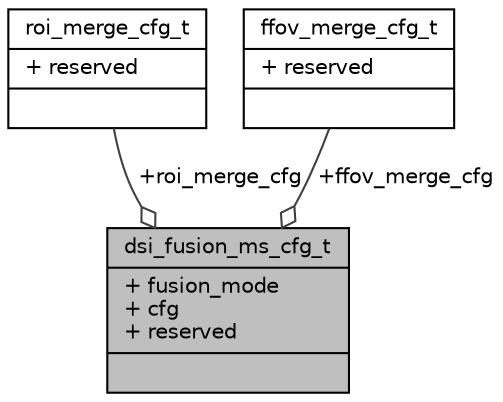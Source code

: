 digraph "dsi_fusion_ms_cfg_t"
{
 // INTERACTIVE_SVG=YES
 // LATEX_PDF_SIZE
  bgcolor="transparent";
  edge [fontname="Helvetica",fontsize="10",labelfontname="Helvetica",labelfontsize="10"];
  node [fontname="Helvetica",fontsize="10",shape=record];
  Node1 [label="{dsi_fusion_ms_cfg_t\n|+ fusion_mode\l+ cfg\l+ reserved\l|}",height=0.2,width=0.4,color="black", fillcolor="grey75", style="filled", fontcolor="black",tooltip="The configuration for multi-scale DSI fusion."];
  Node2 -> Node1 [color="grey25",fontsize="10",style="solid",label=" +roi_merge_cfg" ,arrowhead="odiamond",fontname="Helvetica"];
  Node2 [label="{roi_merge_cfg_t\n|+ reserved\l|}",height=0.2,width=0.4,color="black",URL="$d1/d53/structroi__merge__cfg__t.html",tooltip="The configuration for multi-scale DSI fusion ROI merge mode."];
  Node3 -> Node1 [color="grey25",fontsize="10",style="solid",label=" +ffov_merge_cfg" ,arrowhead="odiamond",fontname="Helvetica"];
  Node3 [label="{ffov_merge_cfg_t\n|+ reserved\l|}",height=0.2,width=0.4,color="black",URL="$db/d93/structffov__merge__cfg__t.html",tooltip="The configuration for multi-scale DSI fusion full-FOV merge mode."];
}

